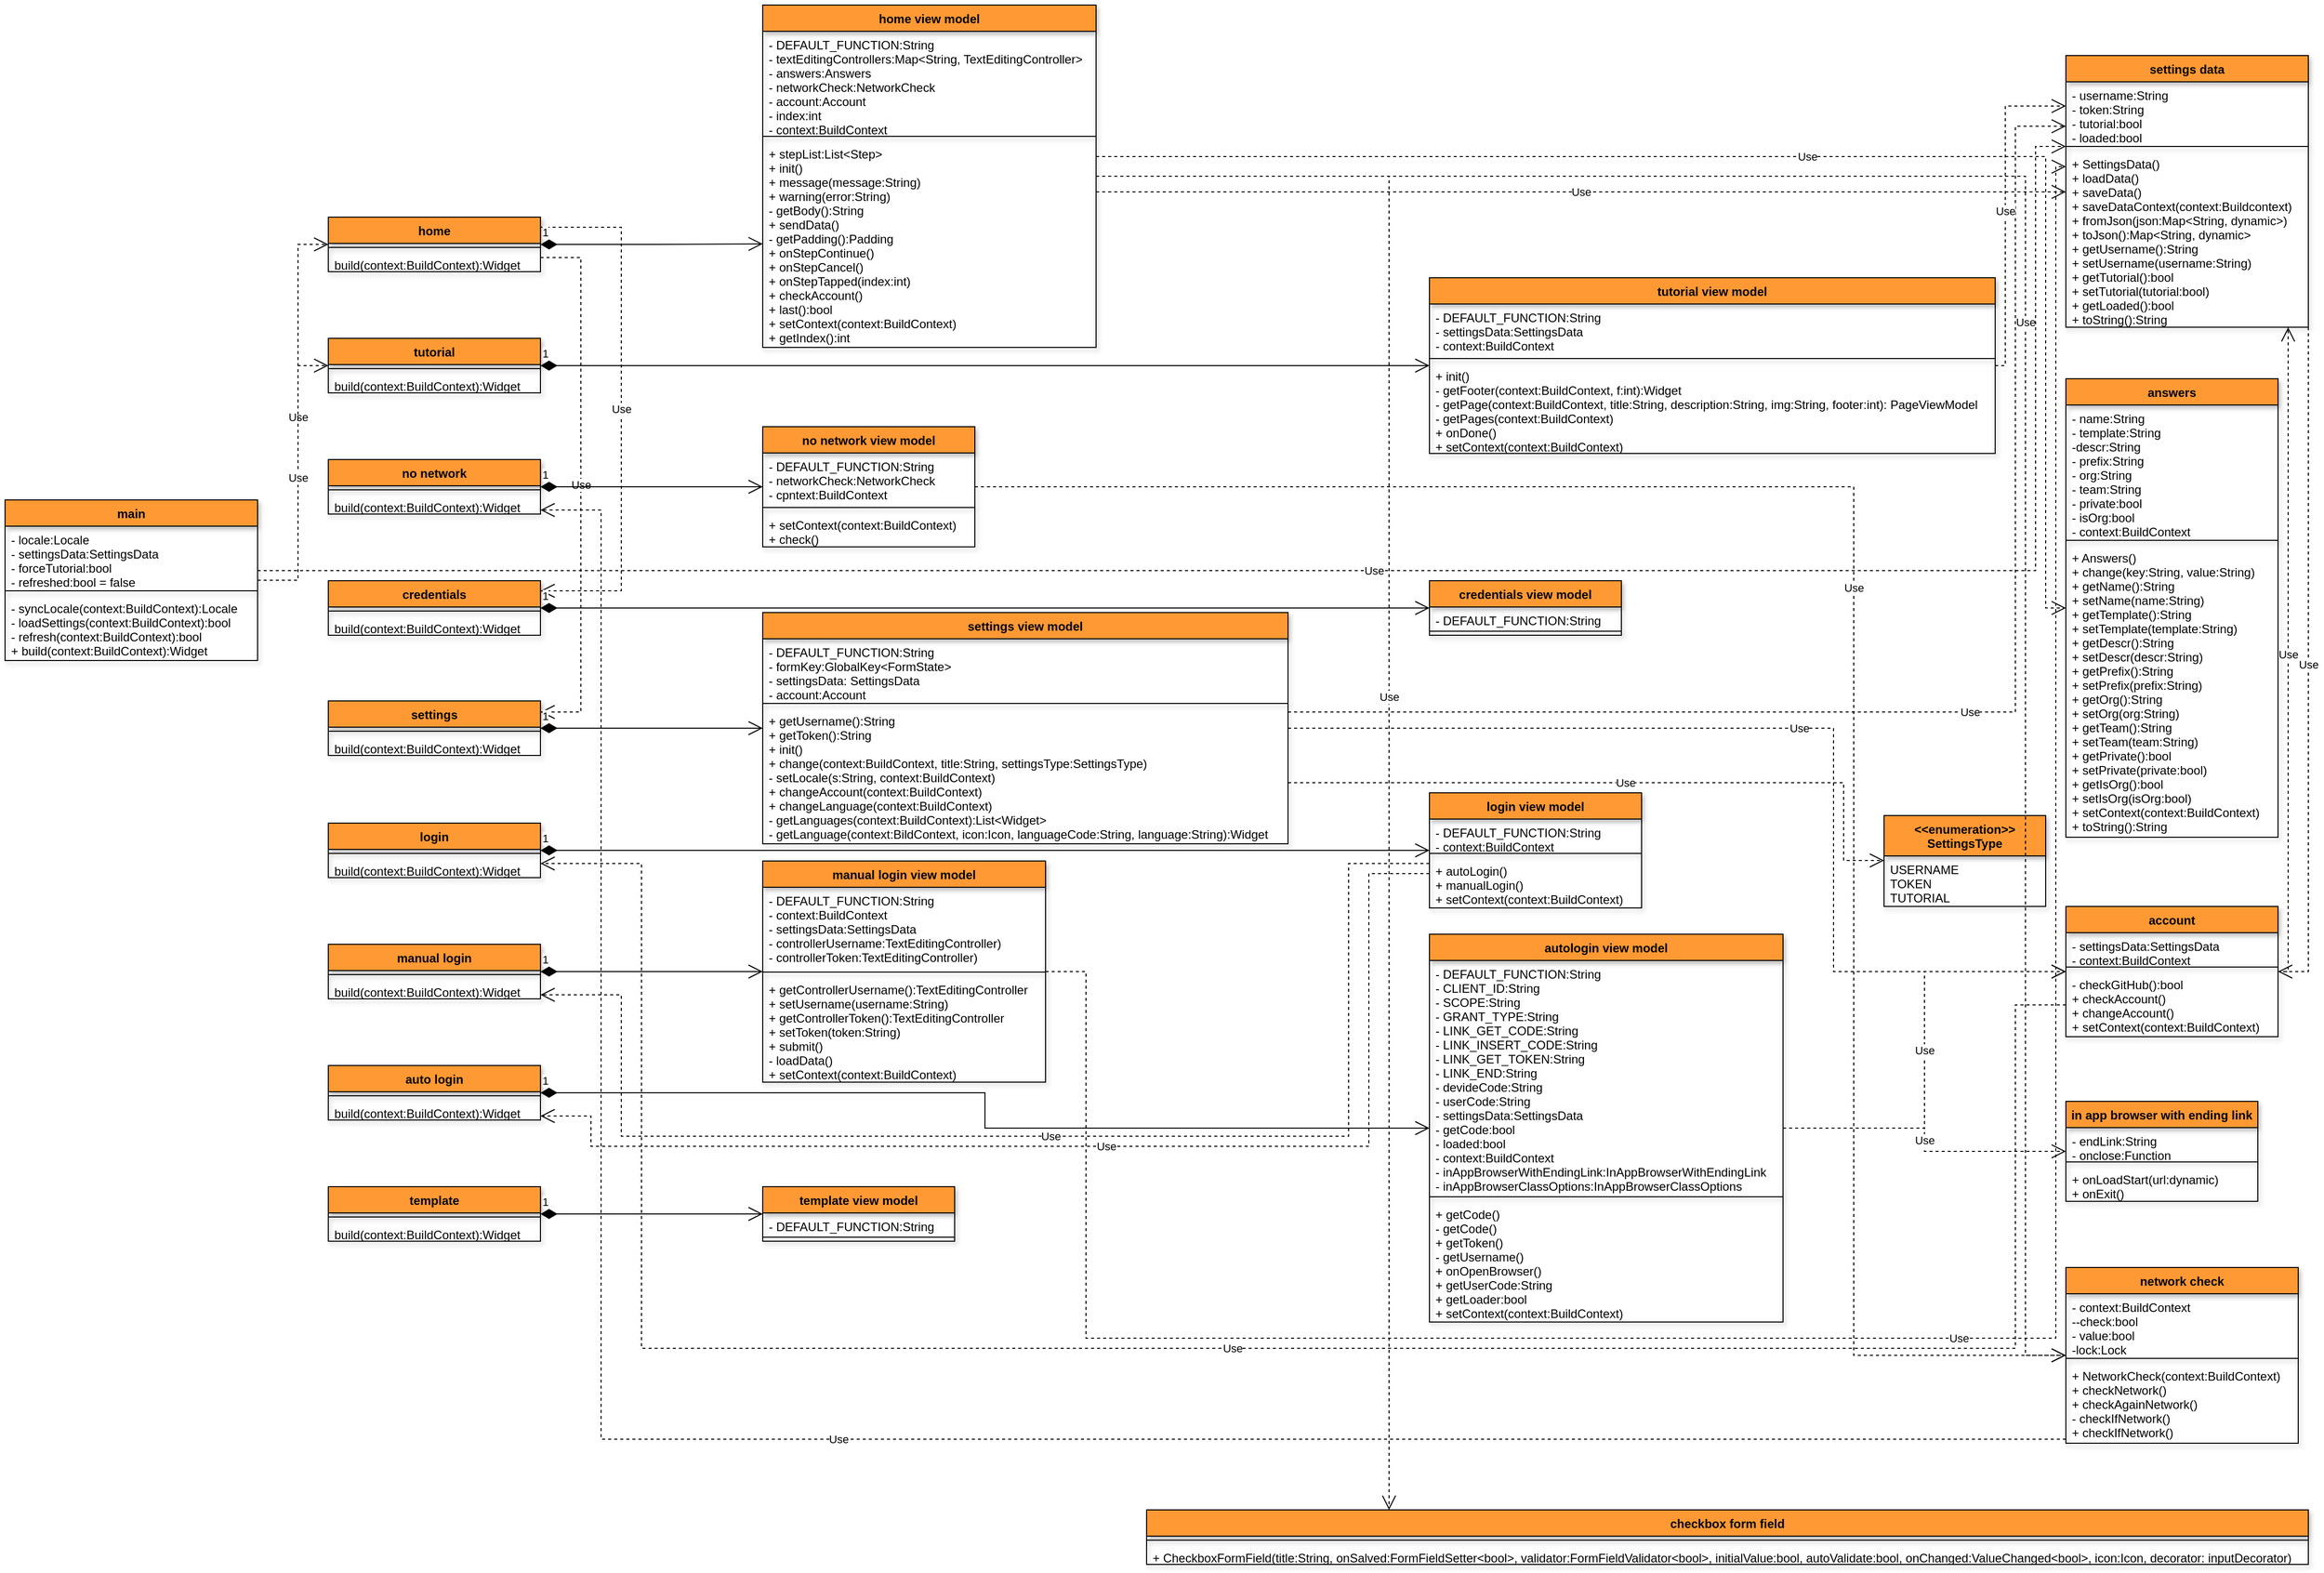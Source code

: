 <mxfile version="16.5.1" type="device"><diagram id="C5RBs43oDa-KdzZeNtuy" name="Class UML"><mxGraphModel dx="5047" dy="1992" grid="1" gridSize="10" guides="1" tooltips="1" connect="1" arrows="1" fold="1" page="1" pageScale="1" pageWidth="1169" pageHeight="827" math="0" shadow="0"><root><mxCell id="WIyWlLk6GJQsqaUBKTNV-0"/><mxCell id="WIyWlLk6GJQsqaUBKTNV-1" parent="WIyWlLk6GJQsqaUBKTNV-0"/><mxCell id="e8t5ocb571ciaLkMwrtA-0" value="account" style="swimlane;fontStyle=1;align=center;verticalAlign=top;childLayout=stackLayout;horizontal=1;startSize=26;horizontalStack=0;resizeParent=1;resizeParentMax=0;resizeLast=0;collapsible=1;marginBottom=0;shadow=1;fontFamily=Helvetica;fontSize=12;fontColor=default;fillColor=#FF9933;gradientColor=none;html=0;" parent="WIyWlLk6GJQsqaUBKTNV-1" vertex="1"><mxGeometry x="-270" y="72.5" width="210" height="129" as="geometry"/></mxCell><mxCell id="e8t5ocb571ciaLkMwrtA-1" value="- settingsData:SettingsData&#10;- context:BuildContext" style="text;strokeColor=none;fillColor=none;align=left;verticalAlign=top;spacingLeft=4;spacingRight=4;overflow=hidden;rotatable=0;points=[[0,0.5],[1,0.5]];portConstraint=eastwest;shadow=1;fontFamily=Helvetica;fontSize=12;fontColor=default;html=0;" parent="e8t5ocb571ciaLkMwrtA-0" vertex="1"><mxGeometry y="26" width="210" height="30" as="geometry"/></mxCell><mxCell id="e8t5ocb571ciaLkMwrtA-2" value="" style="line;strokeWidth=1;fillColor=none;align=left;verticalAlign=middle;spacingTop=-1;spacingLeft=3;spacingRight=3;rotatable=0;labelPosition=right;points=[];portConstraint=eastwest;shadow=1;fontFamily=Helvetica;fontSize=12;fontColor=default;html=0;" parent="e8t5ocb571ciaLkMwrtA-0" vertex="1"><mxGeometry y="56" width="210" height="8" as="geometry"/></mxCell><mxCell id="e8t5ocb571ciaLkMwrtA-3" value="- checkGitHub():bool&#10;+ checkAccount()&#10;+ changeAccount()&#10;+ setContext(context:BuildContext)" style="text;strokeColor=none;fillColor=none;align=left;verticalAlign=top;spacingLeft=4;spacingRight=4;overflow=hidden;rotatable=0;points=[[0,0.5],[1,0.5]];portConstraint=eastwest;shadow=1;fontFamily=Helvetica;fontSize=12;fontColor=default;html=0;" parent="e8t5ocb571ciaLkMwrtA-0" vertex="1"><mxGeometry y="64" width="210" height="65" as="geometry"/></mxCell><mxCell id="e8t5ocb571ciaLkMwrtA-4" value="main" style="swimlane;fontStyle=1;align=center;verticalAlign=top;childLayout=stackLayout;horizontal=1;startSize=26;horizontalStack=0;resizeParent=1;resizeParentMax=0;resizeLast=0;collapsible=1;marginBottom=0;shadow=1;fontFamily=Helvetica;fontSize=12;fontColor=default;fillColor=#FF9933;gradientColor=none;html=0;" parent="WIyWlLk6GJQsqaUBKTNV-1" vertex="1"><mxGeometry x="-2310" y="-330" width="250" height="159" as="geometry"/></mxCell><mxCell id="e8t5ocb571ciaLkMwrtA-5" value="- locale:Locale&#10;- settingsData:SettingsData&#10;- forceTutorial:bool&#10;- refreshed:bool = false" style="text;strokeColor=none;fillColor=none;align=left;verticalAlign=top;spacingLeft=4;spacingRight=4;overflow=hidden;rotatable=0;points=[[0,0.5],[1,0.5]];portConstraint=eastwest;shadow=1;fontFamily=Helvetica;fontSize=12;fontColor=default;html=0;" parent="e8t5ocb571ciaLkMwrtA-4" vertex="1"><mxGeometry y="26" width="250" height="60" as="geometry"/></mxCell><mxCell id="e8t5ocb571ciaLkMwrtA-6" value="" style="line;strokeWidth=1;fillColor=none;align=left;verticalAlign=middle;spacingTop=-1;spacingLeft=3;spacingRight=3;rotatable=0;labelPosition=right;points=[];portConstraint=eastwest;shadow=1;fontFamily=Helvetica;fontSize=12;fontColor=default;html=0;" parent="e8t5ocb571ciaLkMwrtA-4" vertex="1"><mxGeometry y="86" width="250" height="8" as="geometry"/></mxCell><mxCell id="e8t5ocb571ciaLkMwrtA-7" value="- syncLocale(context:BuildContext):Locale&#10;- loadSettings(context:BuildContext):bool&#10;- refresh(context:BuildContext):bool&#10;+ build(context:BuildContext):Widget" style="text;strokeColor=none;fillColor=none;align=left;verticalAlign=top;spacingLeft=4;spacingRight=4;overflow=hidden;rotatable=0;points=[[0,0.5],[1,0.5]];portConstraint=eastwest;shadow=1;fontFamily=Helvetica;fontSize=12;fontColor=default;html=0;" parent="e8t5ocb571ciaLkMwrtA-4" vertex="1"><mxGeometry y="94" width="250" height="65" as="geometry"/></mxCell><mxCell id="e8t5ocb571ciaLkMwrtA-8" value="tutorial view model" style="swimlane;fontStyle=1;align=center;verticalAlign=top;childLayout=stackLayout;horizontal=1;startSize=26;horizontalStack=0;resizeParent=1;resizeParentMax=0;resizeLast=0;collapsible=1;marginBottom=0;shadow=1;fontFamily=Helvetica;fontSize=12;fontColor=default;fillColor=#FF9933;gradientColor=none;html=0;" parent="WIyWlLk6GJQsqaUBKTNV-1" vertex="1"><mxGeometry x="-900" y="-550" width="560" height="174" as="geometry"/></mxCell><mxCell id="e8t5ocb571ciaLkMwrtA-9" value="- DEFAULT_FUNCTION:String&#10;- settingsData:SettingsData&#10;- context:BuildContext" style="text;strokeColor=none;fillColor=none;align=left;verticalAlign=top;spacingLeft=4;spacingRight=4;overflow=hidden;rotatable=0;points=[[0,0.5],[1,0.5]];portConstraint=eastwest;shadow=1;fontFamily=Helvetica;fontSize=12;fontColor=default;html=0;" parent="e8t5ocb571ciaLkMwrtA-8" vertex="1"><mxGeometry y="26" width="560" height="50" as="geometry"/></mxCell><mxCell id="e8t5ocb571ciaLkMwrtA-10" value="" style="line;strokeWidth=1;fillColor=none;align=left;verticalAlign=middle;spacingTop=-1;spacingLeft=3;spacingRight=3;rotatable=0;labelPosition=right;points=[];portConstraint=eastwest;shadow=1;fontFamily=Helvetica;fontSize=12;fontColor=default;html=0;" parent="e8t5ocb571ciaLkMwrtA-8" vertex="1"><mxGeometry y="76" width="560" height="8" as="geometry"/></mxCell><mxCell id="e8t5ocb571ciaLkMwrtA-11" value="+ init()&#10;- getFooter(context:BuildContext, f:int):Widget&#10;- getPage(context:BuildContext, title:String, description:String, img:String, footer:int): PageViewModel&#10;- getPages(context:BuildContext)&#10;+ onDone()&#10;+ setContext(context:BuildContext)&#10;" style="text;strokeColor=none;fillColor=none;align=left;verticalAlign=top;spacingLeft=4;spacingRight=4;overflow=hidden;rotatable=0;points=[[0,0.5],[1,0.5]];portConstraint=eastwest;shadow=1;fontFamily=Helvetica;fontSize=12;fontColor=default;html=0;" parent="e8t5ocb571ciaLkMwrtA-8" vertex="1"><mxGeometry y="84" width="560" height="90" as="geometry"/></mxCell><mxCell id="e8t5ocb571ciaLkMwrtA-12" value="template view model" style="swimlane;fontStyle=1;align=center;verticalAlign=top;childLayout=stackLayout;horizontal=1;startSize=26;horizontalStack=0;resizeParent=1;resizeParentMax=0;resizeLast=0;collapsible=1;marginBottom=0;shadow=1;fontFamily=Helvetica;fontSize=12;fontColor=default;fillColor=#FF9933;gradientColor=none;html=0;" parent="WIyWlLk6GJQsqaUBKTNV-1" vertex="1"><mxGeometry x="-1560" y="350" width="190" height="54" as="geometry"/></mxCell><mxCell id="e8t5ocb571ciaLkMwrtA-13" value="- DEFAULT_FUNCTION:String" style="text;strokeColor=none;fillColor=none;align=left;verticalAlign=top;spacingLeft=4;spacingRight=4;overflow=hidden;rotatable=0;points=[[0,0.5],[1,0.5]];portConstraint=eastwest;shadow=1;fontFamily=Helvetica;fontSize=12;fontColor=default;html=0;" parent="e8t5ocb571ciaLkMwrtA-12" vertex="1"><mxGeometry y="26" width="190" height="20" as="geometry"/></mxCell><mxCell id="e8t5ocb571ciaLkMwrtA-14" value="" style="line;strokeWidth=1;fillColor=none;align=left;verticalAlign=middle;spacingTop=-1;spacingLeft=3;spacingRight=3;rotatable=0;labelPosition=right;points=[];portConstraint=eastwest;shadow=1;fontFamily=Helvetica;fontSize=12;fontColor=default;html=0;" parent="e8t5ocb571ciaLkMwrtA-12" vertex="1"><mxGeometry y="46" width="190" height="8" as="geometry"/></mxCell><mxCell id="e8t5ocb571ciaLkMwrtA-16" value="home view model" style="swimlane;fontStyle=1;align=center;verticalAlign=top;childLayout=stackLayout;horizontal=1;startSize=26;horizontalStack=0;resizeParent=1;resizeParentMax=0;resizeLast=0;collapsible=1;marginBottom=0;shadow=1;fontFamily=Helvetica;fontSize=12;fontColor=default;fillColor=#FF9933;gradientColor=none;html=0;" parent="WIyWlLk6GJQsqaUBKTNV-1" vertex="1"><mxGeometry x="-1560" y="-820" width="330" height="339" as="geometry"/></mxCell><mxCell id="e8t5ocb571ciaLkMwrtA-17" value="- DEFAULT_FUNCTION:String&#10;- textEditingControllers:Map&lt;String, TextEditingController&gt;&#10;- answers:Answers&#10;- networkCheck:NetworkCheck&#10;- account:Account&#10;- index:int&#10;- context:BuildContext" style="text;strokeColor=none;fillColor=none;align=left;verticalAlign=top;spacingLeft=4;spacingRight=4;overflow=hidden;rotatable=0;points=[[0,0.5],[1,0.5]];portConstraint=eastwest;shadow=1;fontFamily=Helvetica;fontSize=12;fontColor=default;html=0;" parent="e8t5ocb571ciaLkMwrtA-16" vertex="1"><mxGeometry y="26" width="330" height="100" as="geometry"/></mxCell><mxCell id="e8t5ocb571ciaLkMwrtA-18" value="" style="line;strokeWidth=1;fillColor=none;align=left;verticalAlign=middle;spacingTop=-1;spacingLeft=3;spacingRight=3;rotatable=0;labelPosition=right;points=[];portConstraint=eastwest;shadow=1;fontFamily=Helvetica;fontSize=12;fontColor=default;html=0;" parent="e8t5ocb571ciaLkMwrtA-16" vertex="1"><mxGeometry y="126" width="330" height="8" as="geometry"/></mxCell><mxCell id="e8t5ocb571ciaLkMwrtA-19" value="+ stepList:List&lt;Step&gt;&#10;+ init()&#10;+ message(message:String)&#10;+ warning(error:String)&#10;- getBody():String&#10;+ sendData()&#10;- getPadding():Padding&#10;+ onStepContinue()&#10;+ onStepCancel()&#10;+ onStepTapped(index:int)&#10;+ checkAccount()&#10;+ last():bool&#10;+ setContext(context:BuildContext)&#10;+ getIndex():int" style="text;strokeColor=none;fillColor=none;align=left;verticalAlign=top;spacingLeft=4;spacingRight=4;overflow=hidden;rotatable=0;points=[[0,0.5],[1,0.5]];portConstraint=eastwest;shadow=1;fontFamily=Helvetica;fontSize=12;fontColor=default;html=0;" parent="e8t5ocb571ciaLkMwrtA-16" vertex="1"><mxGeometry y="134" width="330" height="205" as="geometry"/></mxCell><mxCell id="e8t5ocb571ciaLkMwrtA-28" value="manual login view model" style="swimlane;fontStyle=1;align=center;verticalAlign=top;childLayout=stackLayout;horizontal=1;startSize=26;horizontalStack=0;resizeParent=1;resizeParentMax=0;resizeLast=0;collapsible=1;marginBottom=0;shadow=1;fontFamily=Helvetica;fontSize=12;fontColor=default;fillColor=#FF9933;gradientColor=none;html=0;" parent="WIyWlLk6GJQsqaUBKTNV-1" vertex="1"><mxGeometry x="-1560" y="27.5" width="280" height="219" as="geometry"/></mxCell><mxCell id="e8t5ocb571ciaLkMwrtA-29" value="- DEFAULT_FUNCTION:String&#10;- context:BuildContext&#10;- settingsData:SettingsData&#10;- controllerUsername:TextEditingController)&#10;- controllerToken:TextEditingController)" style="text;strokeColor=none;fillColor=none;align=left;verticalAlign=top;spacingLeft=4;spacingRight=4;overflow=hidden;rotatable=0;points=[[0,0.5],[1,0.5]];portConstraint=eastwest;shadow=1;fontFamily=Helvetica;fontSize=12;fontColor=default;html=0;" parent="e8t5ocb571ciaLkMwrtA-28" vertex="1"><mxGeometry y="26" width="280" height="80" as="geometry"/></mxCell><mxCell id="e8t5ocb571ciaLkMwrtA-30" value="" style="line;strokeWidth=1;fillColor=none;align=left;verticalAlign=middle;spacingTop=-1;spacingLeft=3;spacingRight=3;rotatable=0;labelPosition=right;points=[];portConstraint=eastwest;shadow=1;fontFamily=Helvetica;fontSize=12;fontColor=default;html=0;" parent="e8t5ocb571ciaLkMwrtA-28" vertex="1"><mxGeometry y="106" width="280" height="8" as="geometry"/></mxCell><mxCell id="e8t5ocb571ciaLkMwrtA-31" value="+ getControllerUsername():TextEditingController&#10;+ setUsername(username:String)&#10;+ getControllerToken():TextEditingController&#10;+ setToken(token:String)&#10;+ submit()&#10;- loadData()&#10;+ setContext(context:BuildContext)" style="text;strokeColor=none;fillColor=none;align=left;verticalAlign=top;spacingLeft=4;spacingRight=4;overflow=hidden;rotatable=0;points=[[0,0.5],[1,0.5]];portConstraint=eastwest;shadow=1;fontFamily=Helvetica;fontSize=12;fontColor=default;html=0;" parent="e8t5ocb571ciaLkMwrtA-28" vertex="1"><mxGeometry y="114" width="280" height="105" as="geometry"/></mxCell><mxCell id="e8t5ocb571ciaLkMwrtA-36" value="credentials view model" style="swimlane;fontStyle=1;align=center;verticalAlign=top;childLayout=stackLayout;horizontal=1;startSize=26;horizontalStack=0;resizeParent=1;resizeParentMax=0;resizeLast=0;collapsible=1;marginBottom=0;shadow=1;fontFamily=Helvetica;fontSize=12;fontColor=default;fillColor=#FF9933;gradientColor=none;html=0;" parent="WIyWlLk6GJQsqaUBKTNV-1" vertex="1"><mxGeometry x="-900" y="-250" width="190" height="54" as="geometry"/></mxCell><mxCell id="e8t5ocb571ciaLkMwrtA-37" value="- DEFAULT_FUNCTION:String" style="text;strokeColor=none;fillColor=none;align=left;verticalAlign=top;spacingLeft=4;spacingRight=4;overflow=hidden;rotatable=0;points=[[0,0.5],[1,0.5]];portConstraint=eastwest;shadow=1;fontFamily=Helvetica;fontSize=12;fontColor=default;html=0;" parent="e8t5ocb571ciaLkMwrtA-36" vertex="1"><mxGeometry y="26" width="190" height="20" as="geometry"/></mxCell><mxCell id="e8t5ocb571ciaLkMwrtA-38" value="" style="line;strokeWidth=1;fillColor=none;align=left;verticalAlign=middle;spacingTop=-1;spacingLeft=3;spacingRight=3;rotatable=0;labelPosition=right;points=[];portConstraint=eastwest;shadow=1;fontFamily=Helvetica;fontSize=12;fontColor=default;html=0;" parent="e8t5ocb571ciaLkMwrtA-36" vertex="1"><mxGeometry y="46" width="190" height="8" as="geometry"/></mxCell><mxCell id="e8t5ocb571ciaLkMwrtA-76" value="checkbox form field" style="swimlane;fontStyle=1;align=center;verticalAlign=top;childLayout=stackLayout;horizontal=1;startSize=26;horizontalStack=0;resizeParent=1;resizeParentMax=0;resizeLast=0;collapsible=1;marginBottom=0;shadow=1;fontFamily=Helvetica;fontSize=12;fontColor=default;fillColor=#FF9933;gradientColor=none;html=0;" parent="WIyWlLk6GJQsqaUBKTNV-1" vertex="1"><mxGeometry x="-1180" y="670" width="1150" height="54" as="geometry"/></mxCell><mxCell id="e8t5ocb571ciaLkMwrtA-78" value="" style="line;strokeWidth=1;fillColor=none;align=left;verticalAlign=middle;spacingTop=-1;spacingLeft=3;spacingRight=3;rotatable=0;labelPosition=right;points=[];portConstraint=eastwest;shadow=1;fontFamily=Helvetica;fontSize=12;fontColor=default;html=0;" parent="e8t5ocb571ciaLkMwrtA-76" vertex="1"><mxGeometry y="26" width="1150" height="8" as="geometry"/></mxCell><mxCell id="e8t5ocb571ciaLkMwrtA-79" value="+ CheckboxFormField(title:String, onSalved:FormFieldSetter&lt;bool&gt;, validator:FormFieldValidator&lt;bool&gt;, initialValue:bool, autoValidate:bool, onChanged:ValueChanged&lt;bool&gt;, icon:Icon, decorator: inputDecorator)" style="text;strokeColor=none;fillColor=none;align=left;verticalAlign=top;spacingLeft=4;spacingRight=4;overflow=hidden;rotatable=0;points=[[0,0.5],[1,0.5]];portConstraint=eastwest;shadow=1;fontFamily=Helvetica;fontSize=12;fontColor=default;html=0;" parent="e8t5ocb571ciaLkMwrtA-76" vertex="1"><mxGeometry y="34" width="1150" height="20" as="geometry"/></mxCell><mxCell id="d-ChttyYTZQjHEwSGDq7-18" value="auto login" style="swimlane;fontStyle=1;align=center;verticalAlign=top;childLayout=stackLayout;horizontal=1;startSize=26;horizontalStack=0;resizeParent=1;resizeParentMax=0;resizeLast=0;collapsible=1;marginBottom=0;shadow=1;fontFamily=Helvetica;fontSize=12;fontColor=default;fillColor=#FF9933;gradientColor=none;html=0;" vertex="1" parent="WIyWlLk6GJQsqaUBKTNV-1"><mxGeometry x="-1990" y="230" width="210" height="54" as="geometry"/></mxCell><mxCell id="d-ChttyYTZQjHEwSGDq7-19" value="" style="line;strokeWidth=1;fillColor=none;align=left;verticalAlign=middle;spacingTop=-1;spacingLeft=3;spacingRight=3;rotatable=0;labelPosition=right;points=[];portConstraint=eastwest;shadow=1;fontFamily=Helvetica;fontSize=12;fontColor=default;html=0;" vertex="1" parent="d-ChttyYTZQjHEwSGDq7-18"><mxGeometry y="26" width="210" height="8" as="geometry"/></mxCell><mxCell id="d-ChttyYTZQjHEwSGDq7-20" value="build(context:BuildContext):Widget" style="text;strokeColor=none;fillColor=none;align=left;verticalAlign=top;spacingLeft=4;spacingRight=4;overflow=hidden;rotatable=0;points=[[0,0.5],[1,0.5]];portConstraint=eastwest;shadow=1;fontFamily=Helvetica;fontSize=12;fontColor=default;html=0;" vertex="1" parent="d-ChttyYTZQjHEwSGDq7-18"><mxGeometry y="34" width="210" height="20" as="geometry"/></mxCell><mxCell id="e8t5ocb571ciaLkMwrtA-20" value="settings view model" style="swimlane;fontStyle=1;align=center;verticalAlign=top;childLayout=stackLayout;horizontal=1;startSize=26;horizontalStack=0;resizeParent=1;resizeParentMax=0;resizeLast=0;collapsible=1;marginBottom=0;shadow=1;fontFamily=Helvetica;fontSize=12;fontColor=default;fillColor=#FF9933;gradientColor=none;html=0;" parent="WIyWlLk6GJQsqaUBKTNV-1" vertex="1"><mxGeometry x="-1560" y="-218.5" width="520" height="229" as="geometry"/></mxCell><mxCell id="e8t5ocb571ciaLkMwrtA-21" value="- DEFAULT_FUNCTION:String&#10;- formKey:GlobalKey&lt;FormState&gt;&#10;- settingsData: SettingsData&#10;- account:Account" style="text;strokeColor=none;fillColor=none;align=left;verticalAlign=top;spacingLeft=4;spacingRight=4;overflow=hidden;rotatable=0;points=[[0,0.5],[1,0.5]];portConstraint=eastwest;shadow=1;fontFamily=Helvetica;fontSize=12;fontColor=default;html=0;" parent="e8t5ocb571ciaLkMwrtA-20" vertex="1"><mxGeometry y="26" width="520" height="60" as="geometry"/></mxCell><mxCell id="e8t5ocb571ciaLkMwrtA-22" value="" style="line;strokeWidth=1;fillColor=none;align=left;verticalAlign=middle;spacingTop=-1;spacingLeft=3;spacingRight=3;rotatable=0;labelPosition=right;points=[];portConstraint=eastwest;shadow=1;fontFamily=Helvetica;fontSize=12;fontColor=default;html=0;" parent="e8t5ocb571ciaLkMwrtA-20" vertex="1"><mxGeometry y="86" width="520" height="8" as="geometry"/></mxCell><mxCell id="e8t5ocb571ciaLkMwrtA-23" value="+ getUsername():String&#10;+ getToken():String&#10;+ init()&#10;+ change(context:BuildContext, title:String, settingsType:SettingsType)&#10;- setLocale(s:String, context:BuildContext)&#10;+ changeAccount(context:BuildContext)&#10;+ changeLanguage(context:BuildContext)&#10;- getLanguages(context:BuildContext):List&lt;Widget&gt;&#10;- getLanguage(context:BildContext, icon:Icon, languageCode:String, language:String):Widget" style="text;strokeColor=none;fillColor=none;align=left;verticalAlign=top;spacingLeft=4;spacingRight=4;overflow=hidden;rotatable=0;points=[[0,0.5],[1,0.5]];portConstraint=eastwest;shadow=1;fontFamily=Helvetica;fontSize=12;fontColor=default;html=0;" parent="e8t5ocb571ciaLkMwrtA-20" vertex="1"><mxGeometry y="94" width="520" height="135" as="geometry"/></mxCell><mxCell id="e8t5ocb571ciaLkMwrtA-24" value="no network view model" style="swimlane;fontStyle=1;align=center;verticalAlign=top;childLayout=stackLayout;horizontal=1;startSize=26;horizontalStack=0;resizeParent=1;resizeParentMax=0;resizeLast=0;collapsible=1;marginBottom=0;shadow=1;fontFamily=Helvetica;fontSize=12;fontColor=default;fillColor=#FF9933;gradientColor=none;html=0;" parent="WIyWlLk6GJQsqaUBKTNV-1" vertex="1"><mxGeometry x="-1560" y="-402.5" width="210" height="119" as="geometry"/></mxCell><mxCell id="e8t5ocb571ciaLkMwrtA-25" value="- DEFAULT_FUNCTION:String&#10;- networkCheck:NetworkCheck&#10;- cpntext:BuildContext" style="text;strokeColor=none;fillColor=none;align=left;verticalAlign=top;spacingLeft=4;spacingRight=4;overflow=hidden;rotatable=0;points=[[0,0.5],[1,0.5]];portConstraint=eastwest;shadow=1;fontFamily=Helvetica;fontSize=12;fontColor=default;html=0;" parent="e8t5ocb571ciaLkMwrtA-24" vertex="1"><mxGeometry y="26" width="210" height="50" as="geometry"/></mxCell><mxCell id="e8t5ocb571ciaLkMwrtA-26" value="" style="line;strokeWidth=1;fillColor=none;align=left;verticalAlign=middle;spacingTop=-1;spacingLeft=3;spacingRight=3;rotatable=0;labelPosition=right;points=[];portConstraint=eastwest;shadow=1;fontFamily=Helvetica;fontSize=12;fontColor=default;html=0;" parent="e8t5ocb571ciaLkMwrtA-24" vertex="1"><mxGeometry y="76" width="210" height="8" as="geometry"/></mxCell><mxCell id="e8t5ocb571ciaLkMwrtA-27" value="+ setContext(context:BuildContext)&#10;+ check()" style="text;strokeColor=none;fillColor=none;align=left;verticalAlign=top;spacingLeft=4;spacingRight=4;overflow=hidden;rotatable=0;points=[[0,0.5],[1,0.5]];portConstraint=eastwest;shadow=1;fontFamily=Helvetica;fontSize=12;fontColor=default;html=0;" parent="e8t5ocb571ciaLkMwrtA-24" vertex="1"><mxGeometry y="84" width="210" height="35" as="geometry"/></mxCell><mxCell id="e8t5ocb571ciaLkMwrtA-32" value="login view model" style="swimlane;fontStyle=1;align=center;verticalAlign=top;childLayout=stackLayout;horizontal=1;startSize=26;horizontalStack=0;resizeParent=1;resizeParentMax=0;resizeLast=0;collapsible=1;marginBottom=0;shadow=1;fontFamily=Helvetica;fontSize=12;fontColor=default;fillColor=#FF9933;gradientColor=none;html=0;" parent="WIyWlLk6GJQsqaUBKTNV-1" vertex="1"><mxGeometry x="-900" y="-40" width="210" height="114" as="geometry"/></mxCell><mxCell id="e8t5ocb571ciaLkMwrtA-33" value="- DEFAULT_FUNCTION:String&#10;- context:BuildContext" style="text;strokeColor=none;fillColor=none;align=left;verticalAlign=top;spacingLeft=4;spacingRight=4;overflow=hidden;rotatable=0;points=[[0,0.5],[1,0.5]];portConstraint=eastwest;shadow=1;fontFamily=Helvetica;fontSize=12;fontColor=default;html=0;" parent="e8t5ocb571ciaLkMwrtA-32" vertex="1"><mxGeometry y="26" width="210" height="30" as="geometry"/></mxCell><mxCell id="e8t5ocb571ciaLkMwrtA-34" value="" style="line;strokeWidth=1;fillColor=none;align=left;verticalAlign=middle;spacingTop=-1;spacingLeft=3;spacingRight=3;rotatable=0;labelPosition=right;points=[];portConstraint=eastwest;shadow=1;fontFamily=Helvetica;fontSize=12;fontColor=default;html=0;" parent="e8t5ocb571ciaLkMwrtA-32" vertex="1"><mxGeometry y="56" width="210" height="8" as="geometry"/></mxCell><mxCell id="e8t5ocb571ciaLkMwrtA-35" value="+ autoLogin()&#10;+ manualLogin()&#10;+ setContext(context:BuildContext)" style="text;strokeColor=none;fillColor=none;align=left;verticalAlign=top;spacingLeft=4;spacingRight=4;overflow=hidden;rotatable=0;points=[[0,0.5],[1,0.5]];portConstraint=eastwest;shadow=1;fontFamily=Helvetica;fontSize=12;fontColor=default;html=0;" parent="e8t5ocb571ciaLkMwrtA-32" vertex="1"><mxGeometry y="64" width="210" height="50" as="geometry"/></mxCell><mxCell id="e8t5ocb571ciaLkMwrtA-40" value="autologin view model" style="swimlane;fontStyle=1;align=center;verticalAlign=top;childLayout=stackLayout;horizontal=1;startSize=26;horizontalStack=0;resizeParent=1;resizeParentMax=0;resizeLast=0;collapsible=1;marginBottom=0;shadow=1;fontFamily=Helvetica;fontSize=12;fontColor=default;fillColor=#FF9933;gradientColor=none;html=0;" parent="WIyWlLk6GJQsqaUBKTNV-1" vertex="1"><mxGeometry x="-900" y="100" width="350" height="384" as="geometry"/></mxCell><mxCell id="e8t5ocb571ciaLkMwrtA-41" value="- DEFAULT_FUNCTION:String&#10;- CLIENT_ID:String&#10;- SCOPE:String&#10;- GRANT_TYPE:String&#10;- LINK_GET_CODE:String&#10;- LINK_INSERT_CODE:String&#10;- LINK_GET_TOKEN:String&#10;- LINK_END:String&#10;- devideCode:String&#10;- userCode:String&#10;- settingsData:SettingsData&#10;- getCode:bool&#10;- loaded:bool&#10;- context:BuildContext&#10;- inAppBrowserWithEndingLink:InAppBrowserWithEndingLink&#10;- inAppBrowserClassOptions:InAppBrowserClassOptions" style="text;strokeColor=none;fillColor=none;align=left;verticalAlign=top;spacingLeft=4;spacingRight=4;overflow=hidden;rotatable=0;points=[[0,0.5],[1,0.5]];portConstraint=eastwest;shadow=1;fontFamily=Helvetica;fontSize=12;fontColor=default;html=0;" parent="e8t5ocb571ciaLkMwrtA-40" vertex="1"><mxGeometry y="26" width="350" height="230" as="geometry"/></mxCell><mxCell id="e8t5ocb571ciaLkMwrtA-42" value="" style="line;strokeWidth=1;fillColor=none;align=left;verticalAlign=middle;spacingTop=-1;spacingLeft=3;spacingRight=3;rotatable=0;labelPosition=right;points=[];portConstraint=eastwest;shadow=1;fontFamily=Helvetica;fontSize=12;fontColor=default;html=0;" parent="e8t5ocb571ciaLkMwrtA-40" vertex="1"><mxGeometry y="256" width="350" height="8" as="geometry"/></mxCell><mxCell id="e8t5ocb571ciaLkMwrtA-43" value="+ getCode()&#10;- getCode()&#10;+ getToken()&#10;- getUsername()&#10;+ onOpenBrowser()&#10;+ getUserCode:String&#10;+ getLoader:bool&#10;+ setContext(context:BuildContext)" style="text;strokeColor=none;fillColor=none;align=left;verticalAlign=top;spacingLeft=4;spacingRight=4;overflow=hidden;rotatable=0;points=[[0,0.5],[1,0.5]];portConstraint=eastwest;shadow=1;fontFamily=Helvetica;fontSize=12;fontColor=default;html=0;" parent="e8t5ocb571ciaLkMwrtA-40" vertex="1"><mxGeometry y="264" width="350" height="120" as="geometry"/></mxCell><mxCell id="e8t5ocb571ciaLkMwrtA-44" value="template" style="swimlane;fontStyle=1;align=center;verticalAlign=top;childLayout=stackLayout;horizontal=1;startSize=26;horizontalStack=0;resizeParent=1;resizeParentMax=0;resizeLast=0;collapsible=1;marginBottom=0;shadow=1;fontFamily=Helvetica;fontSize=12;fontColor=default;fillColor=#FF9933;gradientColor=none;html=0;" parent="WIyWlLk6GJQsqaUBKTNV-1" vertex="1"><mxGeometry x="-1990" y="350" width="210" height="54" as="geometry"/></mxCell><mxCell id="e8t5ocb571ciaLkMwrtA-46" value="" style="line;strokeWidth=1;fillColor=none;align=left;verticalAlign=middle;spacingTop=-1;spacingLeft=3;spacingRight=3;rotatable=0;labelPosition=right;points=[];portConstraint=eastwest;shadow=1;fontFamily=Helvetica;fontSize=12;fontColor=default;html=0;" parent="e8t5ocb571ciaLkMwrtA-44" vertex="1"><mxGeometry y="26" width="210" height="8" as="geometry"/></mxCell><mxCell id="e8t5ocb571ciaLkMwrtA-47" value="build(context:BuildContext):Widget" style="text;strokeColor=none;fillColor=none;align=left;verticalAlign=top;spacingLeft=4;spacingRight=4;overflow=hidden;rotatable=0;points=[[0,0.5],[1,0.5]];portConstraint=eastwest;shadow=1;fontFamily=Helvetica;fontSize=12;fontColor=default;html=0;" parent="e8t5ocb571ciaLkMwrtA-44" vertex="1"><mxGeometry y="34" width="210" height="20" as="geometry"/></mxCell><mxCell id="e8t5ocb571ciaLkMwrtA-60" value="&lt;&lt;enumeration&gt;&gt;&#10;SettingsType" style="swimlane;fontStyle=1;align=center;verticalAlign=top;childLayout=stackLayout;horizontal=1;startSize=40;horizontalStack=0;resizeParent=1;resizeParentMax=0;resizeLast=0;collapsible=1;marginBottom=0;shadow=1;fontFamily=Helvetica;fontSize=12;fontColor=default;fillColor=#FF9933;gradientColor=none;html=0;" parent="WIyWlLk6GJQsqaUBKTNV-1" vertex="1"><mxGeometry x="-450" y="-17.5" width="160" height="90" as="geometry"/></mxCell><mxCell id="e8t5ocb571ciaLkMwrtA-61" value="USERNAME&#10;TOKEN&#10;TUTORIAL" style="text;strokeColor=none;fillColor=none;align=left;verticalAlign=top;spacingLeft=4;spacingRight=4;overflow=hidden;rotatable=0;points=[[0,0.5],[1,0.5]];portConstraint=eastwest;shadow=1;fontFamily=Helvetica;fontSize=12;fontColor=default;html=0;" parent="e8t5ocb571ciaLkMwrtA-60" vertex="1"><mxGeometry y="40" width="160" height="50" as="geometry"/></mxCell><mxCell id="e8t5ocb571ciaLkMwrtA-68" value="network check" style="swimlane;fontStyle=1;align=center;verticalAlign=top;childLayout=stackLayout;horizontal=1;startSize=26;horizontalStack=0;resizeParent=1;resizeParentMax=0;resizeLast=0;collapsible=1;marginBottom=0;shadow=1;fontFamily=Helvetica;fontSize=12;fontColor=default;fillColor=#FF9933;gradientColor=none;html=0;" parent="WIyWlLk6GJQsqaUBKTNV-1" vertex="1"><mxGeometry x="-270" y="430" width="230" height="174" as="geometry"/></mxCell><mxCell id="e8t5ocb571ciaLkMwrtA-69" value="- context:BuildContext&#10;--check:bool&#10;- value:bool&#10;-lock:Lock" style="text;strokeColor=none;fillColor=none;align=left;verticalAlign=top;spacingLeft=4;spacingRight=4;overflow=hidden;rotatable=0;points=[[0,0.5],[1,0.5]];portConstraint=eastwest;shadow=1;fontFamily=Helvetica;fontSize=12;fontColor=default;html=0;" parent="e8t5ocb571ciaLkMwrtA-68" vertex="1"><mxGeometry y="26" width="230" height="60" as="geometry"/></mxCell><mxCell id="e8t5ocb571ciaLkMwrtA-70" value="" style="line;strokeWidth=1;fillColor=none;align=left;verticalAlign=middle;spacingTop=-1;spacingLeft=3;spacingRight=3;rotatable=0;labelPosition=right;points=[];portConstraint=eastwest;shadow=1;fontFamily=Helvetica;fontSize=12;fontColor=default;html=0;" parent="e8t5ocb571ciaLkMwrtA-68" vertex="1"><mxGeometry y="86" width="230" height="8" as="geometry"/></mxCell><mxCell id="e8t5ocb571ciaLkMwrtA-71" value="+ NetworkCheck(context:BuildContext)&#10;+ checkNetwork()&#10;+ checkAgainNetwork()&#10;- checkIfNetwork()&#10;+ checkIfNetwork()" style="text;strokeColor=none;fillColor=none;align=left;verticalAlign=top;spacingLeft=4;spacingRight=4;overflow=hidden;rotatable=0;points=[[0,0.5],[1,0.5]];portConstraint=eastwest;shadow=1;fontFamily=Helvetica;fontSize=12;fontColor=default;html=0;" parent="e8t5ocb571ciaLkMwrtA-68" vertex="1"><mxGeometry y="94" width="230" height="80" as="geometry"/></mxCell><mxCell id="e8t5ocb571ciaLkMwrtA-72" value="in app browser with ending link" style="swimlane;fontStyle=1;align=center;verticalAlign=top;childLayout=stackLayout;horizontal=1;startSize=26;horizontalStack=0;resizeParent=1;resizeParentMax=0;resizeLast=0;collapsible=1;marginBottom=0;shadow=1;fontFamily=Helvetica;fontSize=12;fontColor=default;fillColor=#FF9933;gradientColor=none;html=0;" parent="WIyWlLk6GJQsqaUBKTNV-1" vertex="1"><mxGeometry x="-270" y="265.5" width="190" height="99" as="geometry"/></mxCell><mxCell id="e8t5ocb571ciaLkMwrtA-73" value="- endLink:String&#10;- onclose:Function" style="text;strokeColor=none;fillColor=none;align=left;verticalAlign=top;spacingLeft=4;spacingRight=4;overflow=hidden;rotatable=0;points=[[0,0.5],[1,0.5]];portConstraint=eastwest;shadow=1;fontFamily=Helvetica;fontSize=12;fontColor=default;html=0;" parent="e8t5ocb571ciaLkMwrtA-72" vertex="1"><mxGeometry y="26" width="190" height="30" as="geometry"/></mxCell><mxCell id="e8t5ocb571ciaLkMwrtA-74" value="" style="line;strokeWidth=1;fillColor=none;align=left;verticalAlign=middle;spacingTop=-1;spacingLeft=3;spacingRight=3;rotatable=0;labelPosition=right;points=[];portConstraint=eastwest;shadow=1;fontFamily=Helvetica;fontSize=12;fontColor=default;html=0;" parent="e8t5ocb571ciaLkMwrtA-72" vertex="1"><mxGeometry y="56" width="190" height="8" as="geometry"/></mxCell><mxCell id="e8t5ocb571ciaLkMwrtA-75" value="+ onLoadStart(url:dynamic)&#10;+ onExit()" style="text;strokeColor=none;fillColor=none;align=left;verticalAlign=top;spacingLeft=4;spacingRight=4;overflow=hidden;rotatable=0;points=[[0,0.5],[1,0.5]];portConstraint=eastwest;shadow=1;fontFamily=Helvetica;fontSize=12;fontColor=default;html=0;" parent="e8t5ocb571ciaLkMwrtA-72" vertex="1"><mxGeometry y="64" width="190" height="35" as="geometry"/></mxCell><mxCell id="d-ChttyYTZQjHEwSGDq7-0" value="credentials" style="swimlane;fontStyle=1;align=center;verticalAlign=top;childLayout=stackLayout;horizontal=1;startSize=26;horizontalStack=0;resizeParent=1;resizeParentMax=0;resizeLast=0;collapsible=1;marginBottom=0;shadow=1;fontFamily=Helvetica;fontSize=12;fontColor=default;fillColor=#FF9933;gradientColor=none;html=0;" vertex="1" parent="WIyWlLk6GJQsqaUBKTNV-1"><mxGeometry x="-1990" y="-250" width="210" height="54" as="geometry"/></mxCell><mxCell id="d-ChttyYTZQjHEwSGDq7-1" value="" style="line;strokeWidth=1;fillColor=none;align=left;verticalAlign=middle;spacingTop=-1;spacingLeft=3;spacingRight=3;rotatable=0;labelPosition=right;points=[];portConstraint=eastwest;shadow=1;fontFamily=Helvetica;fontSize=12;fontColor=default;html=0;" vertex="1" parent="d-ChttyYTZQjHEwSGDq7-0"><mxGeometry y="26" width="210" height="8" as="geometry"/></mxCell><mxCell id="d-ChttyYTZQjHEwSGDq7-2" value="build(context:BuildContext):Widget" style="text;strokeColor=none;fillColor=none;align=left;verticalAlign=top;spacingLeft=4;spacingRight=4;overflow=hidden;rotatable=0;points=[[0,0.5],[1,0.5]];portConstraint=eastwest;shadow=1;fontFamily=Helvetica;fontSize=12;fontColor=default;html=0;" vertex="1" parent="d-ChttyYTZQjHEwSGDq7-0"><mxGeometry y="34" width="210" height="20" as="geometry"/></mxCell><mxCell id="d-ChttyYTZQjHEwSGDq7-3" value="settings" style="swimlane;fontStyle=1;align=center;verticalAlign=top;childLayout=stackLayout;horizontal=1;startSize=26;horizontalStack=0;resizeParent=1;resizeParentMax=0;resizeLast=0;collapsible=1;marginBottom=0;shadow=1;fontFamily=Helvetica;fontSize=12;fontColor=default;fillColor=#FF9933;gradientColor=none;html=0;" vertex="1" parent="WIyWlLk6GJQsqaUBKTNV-1"><mxGeometry x="-1990" y="-131" width="210" height="54" as="geometry"/></mxCell><mxCell id="d-ChttyYTZQjHEwSGDq7-4" value="" style="line;strokeWidth=1;fillColor=none;align=left;verticalAlign=middle;spacingTop=-1;spacingLeft=3;spacingRight=3;rotatable=0;labelPosition=right;points=[];portConstraint=eastwest;shadow=1;fontFamily=Helvetica;fontSize=12;fontColor=default;html=0;" vertex="1" parent="d-ChttyYTZQjHEwSGDq7-3"><mxGeometry y="26" width="210" height="8" as="geometry"/></mxCell><mxCell id="d-ChttyYTZQjHEwSGDq7-5" value="build(context:BuildContext):Widget" style="text;strokeColor=none;fillColor=none;align=left;verticalAlign=top;spacingLeft=4;spacingRight=4;overflow=hidden;rotatable=0;points=[[0,0.5],[1,0.5]];portConstraint=eastwest;shadow=1;fontFamily=Helvetica;fontSize=12;fontColor=default;html=0;" vertex="1" parent="d-ChttyYTZQjHEwSGDq7-3"><mxGeometry y="34" width="210" height="20" as="geometry"/></mxCell><mxCell id="d-ChttyYTZQjHEwSGDq7-6" value="no network" style="swimlane;fontStyle=1;align=center;verticalAlign=top;childLayout=stackLayout;horizontal=1;startSize=26;horizontalStack=0;resizeParent=1;resizeParentMax=0;resizeLast=0;collapsible=1;marginBottom=0;shadow=1;fontFamily=Helvetica;fontSize=12;fontColor=default;fillColor=#FF9933;gradientColor=none;html=0;" vertex="1" parent="WIyWlLk6GJQsqaUBKTNV-1"><mxGeometry x="-1990" y="-370" width="210" height="54" as="geometry"/></mxCell><mxCell id="d-ChttyYTZQjHEwSGDq7-7" value="" style="line;strokeWidth=1;fillColor=none;align=left;verticalAlign=middle;spacingTop=-1;spacingLeft=3;spacingRight=3;rotatable=0;labelPosition=right;points=[];portConstraint=eastwest;shadow=1;fontFamily=Helvetica;fontSize=12;fontColor=default;html=0;" vertex="1" parent="d-ChttyYTZQjHEwSGDq7-6"><mxGeometry y="26" width="210" height="8" as="geometry"/></mxCell><mxCell id="d-ChttyYTZQjHEwSGDq7-8" value="build(context:BuildContext):Widget" style="text;strokeColor=none;fillColor=none;align=left;verticalAlign=top;spacingLeft=4;spacingRight=4;overflow=hidden;rotatable=0;points=[[0,0.5],[1,0.5]];portConstraint=eastwest;shadow=1;fontFamily=Helvetica;fontSize=12;fontColor=default;html=0;" vertex="1" parent="d-ChttyYTZQjHEwSGDq7-6"><mxGeometry y="34" width="210" height="20" as="geometry"/></mxCell><mxCell id="d-ChttyYTZQjHEwSGDq7-9" value="login" style="swimlane;fontStyle=1;align=center;verticalAlign=top;childLayout=stackLayout;horizontal=1;startSize=26;horizontalStack=0;resizeParent=1;resizeParentMax=0;resizeLast=0;collapsible=1;marginBottom=0;shadow=1;fontFamily=Helvetica;fontSize=12;fontColor=default;fillColor=#FF9933;gradientColor=none;html=0;" vertex="1" parent="WIyWlLk6GJQsqaUBKTNV-1"><mxGeometry x="-1990" y="-10" width="210" height="54" as="geometry"/></mxCell><mxCell id="d-ChttyYTZQjHEwSGDq7-10" value="" style="line;strokeWidth=1;fillColor=none;align=left;verticalAlign=middle;spacingTop=-1;spacingLeft=3;spacingRight=3;rotatable=0;labelPosition=right;points=[];portConstraint=eastwest;shadow=1;fontFamily=Helvetica;fontSize=12;fontColor=default;html=0;" vertex="1" parent="d-ChttyYTZQjHEwSGDq7-9"><mxGeometry y="26" width="210" height="8" as="geometry"/></mxCell><mxCell id="d-ChttyYTZQjHEwSGDq7-11" value="build(context:BuildContext):Widget" style="text;strokeColor=none;fillColor=none;align=left;verticalAlign=top;spacingLeft=4;spacingRight=4;overflow=hidden;rotatable=0;points=[[0,0.5],[1,0.5]];portConstraint=eastwest;shadow=1;fontFamily=Helvetica;fontSize=12;fontColor=default;html=0;" vertex="1" parent="d-ChttyYTZQjHEwSGDq7-9"><mxGeometry y="34" width="210" height="20" as="geometry"/></mxCell><mxCell id="d-ChttyYTZQjHEwSGDq7-12" value="manual login" style="swimlane;fontStyle=1;align=center;verticalAlign=top;childLayout=stackLayout;horizontal=1;startSize=26;horizontalStack=0;resizeParent=1;resizeParentMax=0;resizeLast=0;collapsible=1;marginBottom=0;shadow=1;fontFamily=Helvetica;fontSize=12;fontColor=default;fillColor=#FF9933;gradientColor=none;html=0;" vertex="1" parent="WIyWlLk6GJQsqaUBKTNV-1"><mxGeometry x="-1990" y="110" width="210" height="54" as="geometry"/></mxCell><mxCell id="d-ChttyYTZQjHEwSGDq7-13" value="" style="line;strokeWidth=1;fillColor=none;align=left;verticalAlign=middle;spacingTop=-1;spacingLeft=3;spacingRight=3;rotatable=0;labelPosition=right;points=[];portConstraint=eastwest;shadow=1;fontFamily=Helvetica;fontSize=12;fontColor=default;html=0;" vertex="1" parent="d-ChttyYTZQjHEwSGDq7-12"><mxGeometry y="26" width="210" height="8" as="geometry"/></mxCell><mxCell id="d-ChttyYTZQjHEwSGDq7-14" value="build(context:BuildContext):Widget" style="text;strokeColor=none;fillColor=none;align=left;verticalAlign=top;spacingLeft=4;spacingRight=4;overflow=hidden;rotatable=0;points=[[0,0.5],[1,0.5]];portConstraint=eastwest;shadow=1;fontFamily=Helvetica;fontSize=12;fontColor=default;html=0;" vertex="1" parent="d-ChttyYTZQjHEwSGDq7-12"><mxGeometry y="34" width="210" height="20" as="geometry"/></mxCell><mxCell id="d-ChttyYTZQjHEwSGDq7-15" value="home" style="swimlane;fontStyle=1;align=center;verticalAlign=top;childLayout=stackLayout;horizontal=1;startSize=26;horizontalStack=0;resizeParent=1;resizeParentMax=0;resizeLast=0;collapsible=1;marginBottom=0;shadow=1;fontFamily=Helvetica;fontSize=12;fontColor=default;fillColor=#FF9933;gradientColor=none;html=0;" vertex="1" parent="WIyWlLk6GJQsqaUBKTNV-1"><mxGeometry x="-1990" y="-610" width="210" height="54" as="geometry"/></mxCell><mxCell id="d-ChttyYTZQjHEwSGDq7-16" value="" style="line;strokeWidth=1;fillColor=none;align=left;verticalAlign=middle;spacingTop=-1;spacingLeft=3;spacingRight=3;rotatable=0;labelPosition=right;points=[];portConstraint=eastwest;shadow=1;fontFamily=Helvetica;fontSize=12;fontColor=default;html=0;" vertex="1" parent="d-ChttyYTZQjHEwSGDq7-15"><mxGeometry y="26" width="210" height="8" as="geometry"/></mxCell><mxCell id="d-ChttyYTZQjHEwSGDq7-17" value="build(context:BuildContext):Widget" style="text;strokeColor=none;fillColor=none;align=left;verticalAlign=top;spacingLeft=4;spacingRight=4;overflow=hidden;rotatable=0;points=[[0,0.5],[1,0.5]];portConstraint=eastwest;shadow=1;fontFamily=Helvetica;fontSize=12;fontColor=default;html=0;" vertex="1" parent="d-ChttyYTZQjHEwSGDq7-15"><mxGeometry y="34" width="210" height="20" as="geometry"/></mxCell><mxCell id="d-ChttyYTZQjHEwSGDq7-30" value="answers" style="swimlane;fontStyle=1;align=center;verticalAlign=top;childLayout=stackLayout;horizontal=1;startSize=26;horizontalStack=0;resizeParent=1;resizeParentMax=0;resizeLast=0;collapsible=1;marginBottom=0;shadow=1;fontFamily=Helvetica;fontSize=12;fontColor=default;fillColor=#FF9933;gradientColor=none;html=0;" vertex="1" parent="WIyWlLk6GJQsqaUBKTNV-1"><mxGeometry x="-270" y="-450" width="210" height="454" as="geometry"/></mxCell><mxCell id="d-ChttyYTZQjHEwSGDq7-31" value="- name:String&#10;- template:String&#10;-descr:String&#10;- prefix:String&#10;- org:String&#10;- team:String&#10;- private:bool&#10;- isOrg:bool&#10;- context:BuildContext" style="text;strokeColor=none;fillColor=none;align=left;verticalAlign=top;spacingLeft=4;spacingRight=4;overflow=hidden;rotatable=0;points=[[0,0.5],[1,0.5]];portConstraint=eastwest;shadow=1;fontFamily=Helvetica;fontSize=12;fontColor=default;html=0;" vertex="1" parent="d-ChttyYTZQjHEwSGDq7-30"><mxGeometry y="26" width="210" height="130" as="geometry"/></mxCell><mxCell id="d-ChttyYTZQjHEwSGDq7-32" value="" style="line;strokeWidth=1;fillColor=none;align=left;verticalAlign=middle;spacingTop=-1;spacingLeft=3;spacingRight=3;rotatable=0;labelPosition=right;points=[];portConstraint=eastwest;shadow=1;fontFamily=Helvetica;fontSize=12;fontColor=default;html=0;" vertex="1" parent="d-ChttyYTZQjHEwSGDq7-30"><mxGeometry y="156" width="210" height="8" as="geometry"/></mxCell><mxCell id="d-ChttyYTZQjHEwSGDq7-33" value="+ Answers()&#10;+ change(key:String, value:String)&#10;+ getName():String&#10;+ setName(name:String)&#10;+ getTemplate():String&#10;+ setTemplate(template:String)&#10;+ getDescr():String&#10;+ setDescr(descr:String)&#10;+ getPrefix():String&#10;+ setPrefix(prefix:String)&#10;+ getOrg():String&#10;+ setOrg(org:String)&#10;+ getTeam():String&#10;+ setTeam(team:String)&#10;+ getPrivate():bool&#10;+ setPrivate(private:bool)&#10;+ getIsOrg():bool&#10;+ setIsOrg(isOrg:bool)&#10;+ setContext(context:BuildContext)&#10;+ toString():String" style="text;strokeColor=none;fillColor=none;align=left;verticalAlign=top;spacingLeft=4;spacingRight=4;overflow=hidden;rotatable=0;points=[[0,0.5],[1,0.5]];portConstraint=eastwest;shadow=1;fontFamily=Helvetica;fontSize=12;fontColor=default;html=0;" vertex="1" parent="d-ChttyYTZQjHEwSGDq7-30"><mxGeometry y="164" width="210" height="290" as="geometry"/></mxCell><mxCell id="d-ChttyYTZQjHEwSGDq7-34" value="Use" style="endArrow=open;endSize=12;dashed=1;html=1;rounded=0;edgeStyle=orthogonalEdgeStyle;" edge="1" parent="WIyWlLk6GJQsqaUBKTNV-1" source="e8t5ocb571ciaLkMwrtA-0" target="e8t5ocb571ciaLkMwrtA-64"><mxGeometry width="160" relative="1" as="geometry"><mxPoint x="-1020" y="-390" as="sourcePoint"/><mxPoint x="-860" y="-390" as="targetPoint"/><Array as="points"><mxPoint x="-50" y="137"/></Array></mxGeometry></mxCell><mxCell id="d-ChttyYTZQjHEwSGDq7-35" value="Use" style="endArrow=open;endSize=12;dashed=1;html=1;rounded=0;edgeStyle=orthogonalEdgeStyle;" edge="1" parent="WIyWlLk6GJQsqaUBKTNV-1" source="e8t5ocb571ciaLkMwrtA-0" target="d-ChttyYTZQjHEwSGDq7-9"><mxGeometry width="160" relative="1" as="geometry"><mxPoint x="-1010" y="-380" as="sourcePoint"/><mxPoint x="-850" y="-380" as="targetPoint"/><Array as="points"><mxPoint x="-320" y="170"/><mxPoint x="-320" y="510"/><mxPoint x="-1680" y="510"/><mxPoint x="-1680" y="30"/></Array></mxGeometry></mxCell><mxCell id="d-ChttyYTZQjHEwSGDq7-36" value="Use" style="endArrow=open;endSize=12;dashed=1;html=1;rounded=0;edgeStyle=orthogonalEdgeStyle;" edge="1" parent="WIyWlLk6GJQsqaUBKTNV-1" source="e8t5ocb571ciaLkMwrtA-68" target="d-ChttyYTZQjHEwSGDq7-6"><mxGeometry width="160" relative="1" as="geometry"><mxPoint x="-450" y="462.286" as="sourcePoint"/><mxPoint x="-540" y="540" as="targetPoint"/><Array as="points"><mxPoint x="-1720" y="600"/><mxPoint x="-1720" y="-320"/></Array></mxGeometry></mxCell><mxCell id="d-ChttyYTZQjHEwSGDq7-37" value="Use" style="endArrow=open;endSize=12;dashed=1;html=1;rounded=0;edgeStyle=orthogonalEdgeStyle;" edge="1" parent="WIyWlLk6GJQsqaUBKTNV-1" source="d-ChttyYTZQjHEwSGDq7-15" target="d-ChttyYTZQjHEwSGDq7-3"><mxGeometry width="160" relative="1" as="geometry"><mxPoint x="-990" y="-360" as="sourcePoint"/><mxPoint x="-830" y="-360" as="targetPoint"/><Array as="points"><mxPoint x="-1740" y="-570"/><mxPoint x="-1740" y="-120"/></Array></mxGeometry></mxCell><mxCell id="d-ChttyYTZQjHEwSGDq7-38" value="Use" style="endArrow=open;endSize=12;dashed=1;html=1;rounded=0;edgeStyle=orthogonalEdgeStyle;" edge="1" parent="WIyWlLk6GJQsqaUBKTNV-1" source="d-ChttyYTZQjHEwSGDq7-15" target="d-ChttyYTZQjHEwSGDq7-0"><mxGeometry width="160" relative="1" as="geometry"><mxPoint x="-980" y="-350" as="sourcePoint"/><mxPoint x="-820" y="-350" as="targetPoint"/><Array as="points"><mxPoint x="-1700" y="-600"/><mxPoint x="-1700" y="-240"/></Array></mxGeometry></mxCell><mxCell id="d-ChttyYTZQjHEwSGDq7-40" value="Use" style="endArrow=open;endSize=12;dashed=1;html=1;rounded=0;edgeStyle=orthogonalEdgeStyle;" edge="1" parent="WIyWlLk6GJQsqaUBKTNV-1" source="e8t5ocb571ciaLkMwrtA-40" target="e8t5ocb571ciaLkMwrtA-0"><mxGeometry width="160" relative="1" as="geometry"><mxPoint x="-960" y="-330" as="sourcePoint"/><mxPoint x="-800" y="-330" as="targetPoint"/></mxGeometry></mxCell><mxCell id="d-ChttyYTZQjHEwSGDq7-41" value="Use" style="endArrow=open;endSize=12;dashed=1;html=1;rounded=0;edgeStyle=orthogonalEdgeStyle;" edge="1" parent="WIyWlLk6GJQsqaUBKTNV-1" source="e8t5ocb571ciaLkMwrtA-40" target="e8t5ocb571ciaLkMwrtA-72"><mxGeometry width="160" relative="1" as="geometry"><mxPoint x="-950" y="-320" as="sourcePoint"/><mxPoint x="-718.118" y="490" as="targetPoint"/></mxGeometry></mxCell><mxCell id="d-ChttyYTZQjHEwSGDq7-42" value="Use" style="endArrow=open;endSize=12;dashed=1;html=1;rounded=0;edgeStyle=orthogonalEdgeStyle;" edge="1" parent="WIyWlLk6GJQsqaUBKTNV-1" source="e8t5ocb571ciaLkMwrtA-16" target="e8t5ocb571ciaLkMwrtA-68"><mxGeometry width="160" relative="1" as="geometry"><mxPoint x="-940" y="-310" as="sourcePoint"/><mxPoint x="-780" y="-310" as="targetPoint"/><Array as="points"><mxPoint x="-310" y="-651"/><mxPoint x="-310" y="517"/></Array></mxGeometry></mxCell><mxCell id="d-ChttyYTZQjHEwSGDq7-43" value="Use" style="endArrow=open;endSize=12;dashed=1;html=1;rounded=0;edgeStyle=orthogonalEdgeStyle;" edge="1" parent="WIyWlLk6GJQsqaUBKTNV-1" source="e8t5ocb571ciaLkMwrtA-16" target="e8t5ocb571ciaLkMwrtA-64"><mxGeometry width="160" relative="1" as="geometry"><mxPoint x="-930" y="-300" as="sourcePoint"/><mxPoint x="-770" y="-300" as="targetPoint"/><Array as="points"><mxPoint x="-1000" y="-635"/><mxPoint x="-1000" y="-635"/></Array></mxGeometry></mxCell><mxCell id="d-ChttyYTZQjHEwSGDq7-44" value="Use" style="endArrow=open;endSize=12;dashed=1;html=1;rounded=0;edgeStyle=orthogonalEdgeStyle;" edge="1" parent="WIyWlLk6GJQsqaUBKTNV-1" source="e8t5ocb571ciaLkMwrtA-4" target="d-ChttyYTZQjHEwSGDq7-15"><mxGeometry width="160" relative="1" as="geometry"><mxPoint x="-958" y="-379" as="sourcePoint"/><mxPoint x="-798" y="-379" as="targetPoint"/><Array as="points"><mxPoint x="-2020" y="-251"/><mxPoint x="-2020" y="-583"/></Array></mxGeometry></mxCell><mxCell id="d-ChttyYTZQjHEwSGDq7-45" value="1" style="endArrow=open;html=1;endSize=12;startArrow=diamondThin;startSize=14;startFill=1;edgeStyle=orthogonalEdgeStyle;align=left;verticalAlign=bottom;rounded=0;" edge="1" parent="WIyWlLk6GJQsqaUBKTNV-1" source="d-ChttyYTZQjHEwSGDq7-18" target="e8t5ocb571ciaLkMwrtA-40"><mxGeometry x="-1" y="3" relative="1" as="geometry"><mxPoint x="-600" y="-370" as="sourcePoint"/><mxPoint x="-440" y="-370" as="targetPoint"/></mxGeometry></mxCell><mxCell id="d-ChttyYTZQjHEwSGDq7-47" value="1" style="endArrow=open;html=1;endSize=12;startArrow=diamondThin;startSize=14;startFill=1;edgeStyle=orthogonalEdgeStyle;align=left;verticalAlign=bottom;rounded=0;" edge="1" parent="WIyWlLk6GJQsqaUBKTNV-1" source="d-ChttyYTZQjHEwSGDq7-15" target="e8t5ocb571ciaLkMwrtA-19"><mxGeometry x="-1" y="3" relative="1" as="geometry"><mxPoint x="-380.0" y="-370" as="sourcePoint"/><mxPoint x="-220" y="-370" as="targetPoint"/></mxGeometry></mxCell><mxCell id="d-ChttyYTZQjHEwSGDq7-48" value="1" style="endArrow=open;html=1;endSize=12;startArrow=diamondThin;startSize=14;startFill=1;edgeStyle=orthogonalEdgeStyle;align=left;verticalAlign=bottom;rounded=0;" edge="1" parent="WIyWlLk6GJQsqaUBKTNV-1" source="d-ChttyYTZQjHEwSGDq7-6" target="e8t5ocb571ciaLkMwrtA-24"><mxGeometry x="-1" y="3" relative="1" as="geometry"><mxPoint x="-370.0" y="-360" as="sourcePoint"/><mxPoint x="-840" y="200" as="targetPoint"/></mxGeometry></mxCell><mxCell id="d-ChttyYTZQjHEwSGDq7-49" value="1" style="endArrow=open;html=1;endSize=12;startArrow=diamondThin;startSize=14;startFill=1;edgeStyle=orthogonalEdgeStyle;align=left;verticalAlign=bottom;rounded=0;" edge="1" parent="WIyWlLk6GJQsqaUBKTNV-1" source="d-ChttyYTZQjHEwSGDq7-3" target="e8t5ocb571ciaLkMwrtA-20"><mxGeometry x="-1" y="3" relative="1" as="geometry"><mxPoint x="-360.0" y="-350" as="sourcePoint"/><mxPoint x="-200" y="-350" as="targetPoint"/></mxGeometry></mxCell><mxCell id="d-ChttyYTZQjHEwSGDq7-50" value="1" style="endArrow=open;html=1;endSize=12;startArrow=diamondThin;startSize=14;startFill=1;edgeStyle=orthogonalEdgeStyle;align=left;verticalAlign=bottom;rounded=0;" edge="1" parent="WIyWlLk6GJQsqaUBKTNV-1" source="d-ChttyYTZQjHEwSGDq7-9" target="e8t5ocb571ciaLkMwrtA-32"><mxGeometry x="-1" y="3" relative="1" as="geometry"><mxPoint x="-350.0" y="-340" as="sourcePoint"/><mxPoint x="-190" y="-340" as="targetPoint"/></mxGeometry></mxCell><mxCell id="d-ChttyYTZQjHEwSGDq7-51" value="1" style="endArrow=open;html=1;endSize=12;startArrow=diamondThin;startSize=14;startFill=1;edgeStyle=orthogonalEdgeStyle;align=left;verticalAlign=bottom;rounded=0;" edge="1" parent="WIyWlLk6GJQsqaUBKTNV-1" source="e8t5ocb571ciaLkMwrtA-44" target="e8t5ocb571ciaLkMwrtA-12"><mxGeometry x="-1" y="3" relative="1" as="geometry"><mxPoint x="-340.0" y="-330" as="sourcePoint"/><mxPoint x="-180" y="-330" as="targetPoint"/></mxGeometry></mxCell><mxCell id="d-ChttyYTZQjHEwSGDq7-52" value="1" style="endArrow=open;html=1;endSize=12;startArrow=diamondThin;startSize=14;startFill=1;edgeStyle=orthogonalEdgeStyle;align=left;verticalAlign=bottom;rounded=0;" edge="1" parent="WIyWlLk6GJQsqaUBKTNV-1" source="d-ChttyYTZQjHEwSGDq7-0" target="e8t5ocb571ciaLkMwrtA-36"><mxGeometry x="-1" y="3" relative="1" as="geometry"><mxPoint x="-370.0" y="-360" as="sourcePoint"/><mxPoint x="-210" y="-360" as="targetPoint"/></mxGeometry></mxCell><mxCell id="d-ChttyYTZQjHEwSGDq7-53" value="1" style="endArrow=open;html=1;endSize=12;startArrow=diamondThin;startSize=14;startFill=1;edgeStyle=orthogonalEdgeStyle;align=left;verticalAlign=bottom;rounded=0;" edge="1" parent="WIyWlLk6GJQsqaUBKTNV-1" source="d-ChttyYTZQjHEwSGDq7-12" target="e8t5ocb571ciaLkMwrtA-28"><mxGeometry x="-1" y="3" relative="1" as="geometry"><mxPoint x="-360.0" y="-350" as="sourcePoint"/><mxPoint x="-880" y="293" as="targetPoint"/></mxGeometry></mxCell><mxCell id="d-ChttyYTZQjHEwSGDq7-54" value="Use" style="endArrow=open;endSize=12;dashed=1;html=1;rounded=0;edgeStyle=orthogonalEdgeStyle;startArrow=none;" edge="1" parent="WIyWlLk6GJQsqaUBKTNV-1" source="e8t5ocb571ciaLkMwrtA-64" target="e8t5ocb571ciaLkMwrtA-0"><mxGeometry width="160" relative="1" as="geometry"><mxPoint x="243.2" y="-330" as="sourcePoint"/><mxPoint x="-770" y="-345" as="targetPoint"/><Array as="points"><mxPoint x="-30" y="137"/></Array></mxGeometry></mxCell><mxCell id="d-ChttyYTZQjHEwSGDq7-55" value="Use" style="endArrow=open;endSize=12;dashed=1;html=1;rounded=0;edgeStyle=orthogonalEdgeStyle;" edge="1" parent="WIyWlLk6GJQsqaUBKTNV-1" source="e8t5ocb571ciaLkMwrtA-16" target="e8t5ocb571ciaLkMwrtA-76"><mxGeometry width="160" relative="1" as="geometry"><mxPoint x="-920" y="-335" as="sourcePoint"/><mxPoint x="-760" y="-335" as="targetPoint"/><Array as="points"><mxPoint x="-940" y="-651"/></Array></mxGeometry></mxCell><mxCell id="d-ChttyYTZQjHEwSGDq7-56" value="Use" style="endArrow=open;endSize=12;dashed=1;html=1;rounded=0;edgeStyle=orthogonalEdgeStyle;" edge="1" parent="WIyWlLk6GJQsqaUBKTNV-1" source="e8t5ocb571ciaLkMwrtA-16" target="d-ChttyYTZQjHEwSGDq7-30"><mxGeometry width="160" relative="1" as="geometry"><mxPoint x="-910" y="-325" as="sourcePoint"/><mxPoint x="-930" y="-390" as="targetPoint"/><Array as="points"><mxPoint x="-290" y="-670"/><mxPoint x="-290" y="-223"/></Array></mxGeometry></mxCell><mxCell id="d-ChttyYTZQjHEwSGDq7-57" value="Use" style="endArrow=open;endSize=12;dashed=1;html=1;rounded=0;edgeStyle=orthogonalEdgeStyle;" edge="1" parent="WIyWlLk6GJQsqaUBKTNV-1" source="e8t5ocb571ciaLkMwrtA-20" target="e8t5ocb571ciaLkMwrtA-60"><mxGeometry width="160" relative="1" as="geometry"><mxPoint x="-948" y="-369.0" as="sourcePoint"/><mxPoint x="-788" y="-369.0" as="targetPoint"/><Array as="points"><mxPoint x="-490" y="-50"/><mxPoint x="-490" y="27"/></Array></mxGeometry></mxCell><mxCell id="d-ChttyYTZQjHEwSGDq7-58" value="Use" style="endArrow=open;endSize=12;dashed=1;html=1;rounded=0;edgeStyle=orthogonalEdgeStyle;" edge="1" parent="WIyWlLk6GJQsqaUBKTNV-1" source="e8t5ocb571ciaLkMwrtA-20" target="e8t5ocb571ciaLkMwrtA-0"><mxGeometry width="160" relative="1" as="geometry"><mxPoint x="-938" y="-359.0" as="sourcePoint"/><mxPoint x="-778" y="-359.0" as="targetPoint"/><Array as="points"><mxPoint x="-500" y="-104"/><mxPoint x="-500" y="137"/></Array></mxGeometry></mxCell><mxCell id="d-ChttyYTZQjHEwSGDq7-59" value="Use" style="endArrow=open;endSize=12;dashed=1;html=1;rounded=0;edgeStyle=orthogonalEdgeStyle;" edge="1" parent="WIyWlLk6GJQsqaUBKTNV-1" source="e8t5ocb571ciaLkMwrtA-20" target="e8t5ocb571ciaLkMwrtA-64"><mxGeometry width="160" relative="1" as="geometry"><mxPoint x="-928" y="-349.0" as="sourcePoint"/><mxPoint x="-768" y="-349.0" as="targetPoint"/><Array as="points"><mxPoint x="-320" y="-120"/><mxPoint x="-320" y="-700"/></Array></mxGeometry></mxCell><mxCell id="d-ChttyYTZQjHEwSGDq7-60" value="Use" style="endArrow=open;endSize=12;dashed=1;html=1;rounded=0;edgeStyle=orthogonalEdgeStyle;" edge="1" parent="WIyWlLk6GJQsqaUBKTNV-1" source="e8t5ocb571ciaLkMwrtA-24" target="e8t5ocb571ciaLkMwrtA-68"><mxGeometry width="160" relative="1" as="geometry"><mxPoint x="-918" y="-339.0" as="sourcePoint"/><mxPoint x="-758" y="-339.0" as="targetPoint"/><Array as="points"><mxPoint x="-480" y="-343"/><mxPoint x="-480" y="517"/></Array></mxGeometry></mxCell><mxCell id="d-ChttyYTZQjHEwSGDq7-61" value="Use" style="endArrow=open;endSize=12;dashed=1;html=1;rounded=0;edgeStyle=orthogonalEdgeStyle;" edge="1" parent="WIyWlLk6GJQsqaUBKTNV-1" source="e8t5ocb571ciaLkMwrtA-28" target="e8t5ocb571ciaLkMwrtA-64"><mxGeometry width="160" relative="1" as="geometry"><mxPoint x="-908" y="-329.0" as="sourcePoint"/><mxPoint x="-748" y="-329.0" as="targetPoint"/><Array as="points"><mxPoint x="-1240" y="137"/><mxPoint x="-1240" y="500"/><mxPoint x="-280" y="500"/><mxPoint x="-280" y="-660"/></Array></mxGeometry></mxCell><mxCell id="d-ChttyYTZQjHEwSGDq7-62" value="Use" style="endArrow=open;endSize=12;dashed=1;html=1;rounded=0;edgeStyle=orthogonalEdgeStyle;" edge="1" parent="WIyWlLk6GJQsqaUBKTNV-1" source="e8t5ocb571ciaLkMwrtA-32" target="d-ChttyYTZQjHEwSGDq7-18"><mxGeometry width="160" relative="1" as="geometry"><mxPoint x="-898" y="-319.0" as="sourcePoint"/><mxPoint x="-738" y="-319.0" as="targetPoint"/><Array as="points"><mxPoint x="-960" y="40"/><mxPoint x="-960" y="310"/><mxPoint x="-1730" y="310"/><mxPoint x="-1730" y="280"/></Array></mxGeometry></mxCell><mxCell id="d-ChttyYTZQjHEwSGDq7-63" value="Use" style="endArrow=open;endSize=12;dashed=1;html=1;rounded=0;edgeStyle=orthogonalEdgeStyle;" edge="1" parent="WIyWlLk6GJQsqaUBKTNV-1" source="e8t5ocb571ciaLkMwrtA-32" target="d-ChttyYTZQjHEwSGDq7-12"><mxGeometry width="160" relative="1" as="geometry"><mxPoint x="-888" y="-309.0" as="sourcePoint"/><mxPoint x="-728" y="-309.0" as="targetPoint"/><Array as="points"><mxPoint x="-980" y="30"/><mxPoint x="-980" y="300"/><mxPoint x="-1700" y="300"/><mxPoint x="-1700" y="160"/></Array></mxGeometry></mxCell><mxCell id="d-ChttyYTZQjHEwSGDq7-64" value="Use" style="endArrow=open;endSize=12;dashed=1;html=1;rounded=0;edgeStyle=orthogonalEdgeStyle;" edge="1" parent="WIyWlLk6GJQsqaUBKTNV-1" source="e8t5ocb571ciaLkMwrtA-4" target="e8t5ocb571ciaLkMwrtA-64"><mxGeometry width="160" relative="1" as="geometry"><mxPoint x="-948" y="-369" as="sourcePoint"/><mxPoint x="-788" y="-369" as="targetPoint"/><Array as="points"><mxPoint x="-300" y="-260"/><mxPoint x="-300" y="-680"/></Array></mxGeometry></mxCell><mxCell id="d-ChttyYTZQjHEwSGDq7-65" value="Use" style="endArrow=open;endSize=12;dashed=1;html=1;rounded=0;edgeStyle=orthogonalEdgeStyle;" edge="1" parent="WIyWlLk6GJQsqaUBKTNV-1" source="e8t5ocb571ciaLkMwrtA-4" target="d-ChttyYTZQjHEwSGDq7-67"><mxGeometry width="160" relative="1" as="geometry"><mxPoint x="-938" y="-359" as="sourcePoint"/><mxPoint x="-546.8" y="-320" as="targetPoint"/><Array as="points"><mxPoint x="-2020" y="-250"/><mxPoint x="-2020" y="-463"/></Array></mxGeometry></mxCell><mxCell id="d-ChttyYTZQjHEwSGDq7-66" value="Use" style="endArrow=open;endSize=12;dashed=1;html=1;rounded=0;edgeStyle=orthogonalEdgeStyle;" edge="1" parent="WIyWlLk6GJQsqaUBKTNV-1" source="e8t5ocb571ciaLkMwrtA-8" target="e8t5ocb571ciaLkMwrtA-64"><mxGeometry width="160" relative="1" as="geometry"><mxPoint x="-928" y="-349" as="sourcePoint"/><mxPoint x="-980" y="756" as="targetPoint"/><Array as="points"><mxPoint x="-330" y="-463"/><mxPoint x="-330" y="-720"/></Array></mxGeometry></mxCell><mxCell id="d-ChttyYTZQjHEwSGDq7-67" value="tutorial" style="swimlane;fontStyle=1;align=center;verticalAlign=top;childLayout=stackLayout;horizontal=1;startSize=26;horizontalStack=0;resizeParent=1;resizeParentMax=0;resizeLast=0;collapsible=1;marginBottom=0;shadow=1;fontFamily=Helvetica;fontSize=12;fontColor=default;fillColor=#FF9933;gradientColor=none;html=0;" vertex="1" parent="WIyWlLk6GJQsqaUBKTNV-1"><mxGeometry x="-1990" y="-490" width="210" height="54" as="geometry"/></mxCell><mxCell id="d-ChttyYTZQjHEwSGDq7-68" value="" style="line;strokeWidth=1;fillColor=none;align=left;verticalAlign=middle;spacingTop=-1;spacingLeft=3;spacingRight=3;rotatable=0;labelPosition=right;points=[];portConstraint=eastwest;shadow=1;fontFamily=Helvetica;fontSize=12;fontColor=default;html=0;" vertex="1" parent="d-ChttyYTZQjHEwSGDq7-67"><mxGeometry y="26" width="210" height="8" as="geometry"/></mxCell><mxCell id="d-ChttyYTZQjHEwSGDq7-69" value="build(context:BuildContext):Widget" style="text;strokeColor=none;fillColor=none;align=left;verticalAlign=top;spacingLeft=4;spacingRight=4;overflow=hidden;rotatable=0;points=[[0,0.5],[1,0.5]];portConstraint=eastwest;shadow=1;fontFamily=Helvetica;fontSize=12;fontColor=default;html=0;" vertex="1" parent="d-ChttyYTZQjHEwSGDq7-67"><mxGeometry y="34" width="210" height="20" as="geometry"/></mxCell><mxCell id="d-ChttyYTZQjHEwSGDq7-70" value="1" style="endArrow=open;html=1;endSize=12;startArrow=diamondThin;startSize=14;startFill=1;edgeStyle=orthogonalEdgeStyle;align=left;verticalAlign=bottom;rounded=0;" edge="1" parent="WIyWlLk6GJQsqaUBKTNV-1" source="d-ChttyYTZQjHEwSGDq7-67" target="e8t5ocb571ciaLkMwrtA-8"><mxGeometry x="-1" y="3" relative="1" as="geometry"><mxPoint x="-610" y="103" as="sourcePoint"/><mxPoint x="515" y="-186" as="targetPoint"/></mxGeometry></mxCell><mxCell id="e8t5ocb571ciaLkMwrtA-64" value="settings data" style="swimlane;fontStyle=1;align=center;verticalAlign=top;childLayout=stackLayout;horizontal=1;startSize=26;horizontalStack=0;resizeParent=1;resizeParentMax=0;resizeLast=0;collapsible=1;marginBottom=0;shadow=1;fontFamily=Helvetica;fontSize=12;fontColor=default;fillColor=#FF9933;gradientColor=none;html=0;" parent="WIyWlLk6GJQsqaUBKTNV-1" vertex="1"><mxGeometry x="-270" y="-770" width="240" height="269" as="geometry"/></mxCell><mxCell id="e8t5ocb571ciaLkMwrtA-65" value="- username:String&#10;- token:String&#10;- tutorial:bool&#10;- loaded:bool" style="text;strokeColor=none;fillColor=none;align=left;verticalAlign=top;spacingLeft=4;spacingRight=4;overflow=hidden;rotatable=0;points=[[0,0.5],[1,0.5]];portConstraint=eastwest;shadow=1;fontFamily=Helvetica;fontSize=12;fontColor=default;html=0;" parent="e8t5ocb571ciaLkMwrtA-64" vertex="1"><mxGeometry y="26" width="240" height="60" as="geometry"/></mxCell><mxCell id="e8t5ocb571ciaLkMwrtA-66" value="" style="line;strokeWidth=1;fillColor=none;align=left;verticalAlign=middle;spacingTop=-1;spacingLeft=3;spacingRight=3;rotatable=0;labelPosition=right;points=[];portConstraint=eastwest;shadow=1;fontFamily=Helvetica;fontSize=12;fontColor=default;html=0;" parent="e8t5ocb571ciaLkMwrtA-64" vertex="1"><mxGeometry y="86" width="240" height="8" as="geometry"/></mxCell><mxCell id="e8t5ocb571ciaLkMwrtA-67" value="+ SettingsData()&#10;+ loadData()&#10;+ saveData()&#10;+ saveDataContext(context:Buildcontext)&#10;+ fromJson(json:Map&lt;String, dynamic&gt;)&#10;+ toJson():Map&lt;String, dynamic&gt;&#10;+ getUsername():String&#10;+ setUsername(username:String)&#10;+ getTutorial():bool&#10;+ setTutorial(tutorial:bool)&#10;+ getLoaded():bool&#10;+ toString():String" style="text;strokeColor=none;fillColor=none;align=left;verticalAlign=top;spacingLeft=4;spacingRight=4;overflow=hidden;rotatable=0;points=[[0,0.5],[1,0.5]];portConstraint=eastwest;shadow=1;fontFamily=Helvetica;fontSize=12;fontColor=default;html=0;" parent="e8t5ocb571ciaLkMwrtA-64" vertex="1"><mxGeometry y="94" width="240" height="175" as="geometry"/></mxCell></root></mxGraphModel></diagram></mxfile>